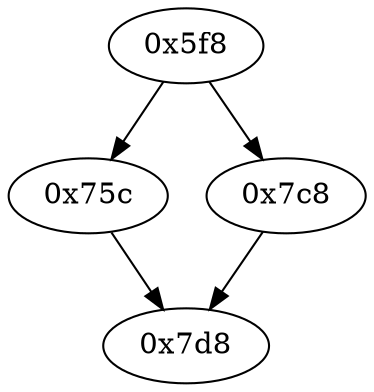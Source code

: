 strict digraph "" {
	graph ["edge"="{}",
		file="/Users/mark/Documents//论文//第二篇论文//2018-08-24交论文后的备份/2019/CFG/small-programs/1b-1-2-2-1-eq127-0-0-0/1528_\
recovered.dot",
		"graph"="{u'file': u'/Users/mark/Documents//\u8bba\u6587//\u7b2c\u4e8c\u7bc7\u8bba\u6587//2018-08-24\u4ea4\u8bba\u6587\u540e\u7684\u5907\u4efd/\
2019/CFG/small-programs/1b-1-2-2-1-eq127-0-0-0/1528_recovered.dot'}",
		"node"="{u'opcode': u''}"
	];
	"0x7d8"	 [opcode="[u'mov', u'sub', u'pop']"];
	"0x75c"	 [opcode="[u'mov', u'bl', u'ldr', u'b']"];
	"0x75c" -> "0x7d8";
	"0x7c8"	 [opcode="[u'mov', u'bl', u'ldr', u'b']"];
	"0x7c8" -> "0x7d8";
	"0x5f8"	 [opcode="[u'push', u'add', u'sub', u'cmp', u'ldr', u'add', u'str', u'ldr', u'ldr', u'add', u'ldr', u'mov', u'ldr', u'ldr', u'add', u'ldr', \
u'add', u'b']"];
	"0x5f8" -> "0x75c";
	"0x5f8" -> "0x7c8";
}
